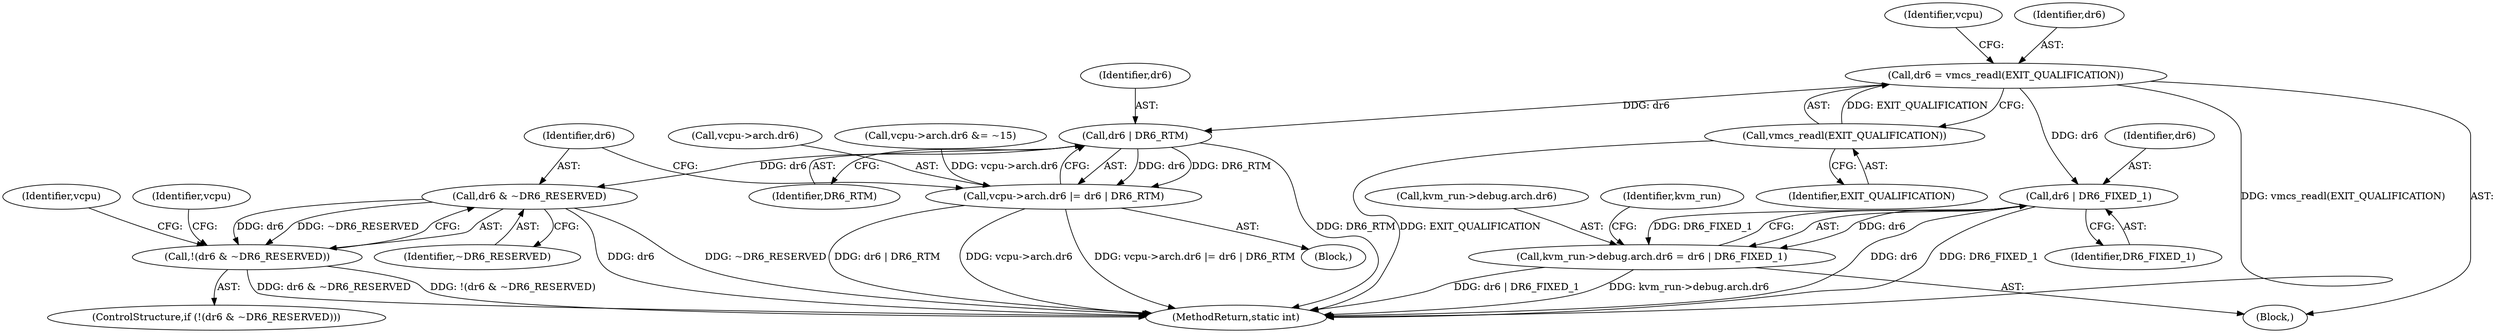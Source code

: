 digraph "0_linux_ef85b67385436ddc1998f45f1d6a210f935b3388@API" {
"1000326" [label="(Call,dr6 = vmcs_readl(EXIT_QUALIFICATION))"];
"1000328" [label="(Call,vmcs_readl(EXIT_QUALIFICATION))"];
"1000353" [label="(Call,dr6 | DR6_RTM)"];
"1000347" [label="(Call,vcpu->arch.dr6 |= dr6 | DR6_RTM)"];
"1000358" [label="(Call,dr6 & ~DR6_RESERVED)"];
"1000357" [label="(Call,!(dr6 & ~DR6_RESERVED))"];
"1000376" [label="(Call,dr6 | DR6_FIXED_1)"];
"1000368" [label="(Call,kvm_run->debug.arch.dr6 = dr6 | DR6_FIXED_1)"];
"1000383" [label="(Identifier,kvm_run)"];
"1000340" [label="(Call,vcpu->arch.dr6 &= ~15)"];
"1000354" [label="(Identifier,dr6)"];
"1000360" [label="(Identifier,~DR6_RESERVED)"];
"1000329" [label="(Identifier,EXIT_QUALIFICATION)"];
"1000317" [label="(Block,)"];
"1000326" [label="(Call,dr6 = vmcs_readl(EXIT_QUALIFICATION))"];
"1000358" [label="(Call,dr6 & ~DR6_RESERVED)"];
"1000359" [label="(Identifier,dr6)"];
"1000357" [label="(Call,!(dr6 & ~DR6_RESERVED))"];
"1000334" [label="(Identifier,vcpu)"];
"1000378" [label="(Identifier,DR6_FIXED_1)"];
"1000356" [label="(ControlStructure,if (!(dr6 & ~DR6_RESERVED)))"];
"1000376" [label="(Call,dr6 | DR6_FIXED_1)"];
"1000353" [label="(Call,dr6 | DR6_RTM)"];
"1000454" [label="(MethodReturn,static int)"];
"1000355" [label="(Identifier,DR6_RTM)"];
"1000369" [label="(Call,kvm_run->debug.arch.dr6)"];
"1000377" [label="(Identifier,dr6)"];
"1000347" [label="(Call,vcpu->arch.dr6 |= dr6 | DR6_RTM)"];
"1000368" [label="(Call,kvm_run->debug.arch.dr6 = dr6 | DR6_FIXED_1)"];
"1000348" [label="(Call,vcpu->arch.dr6)"];
"1000328" [label="(Call,vmcs_readl(EXIT_QUALIFICATION))"];
"1000339" [label="(Block,)"];
"1000327" [label="(Identifier,dr6)"];
"1000362" [label="(Identifier,vcpu)"];
"1000364" [label="(Identifier,vcpu)"];
"1000326" -> "1000317"  [label="AST: "];
"1000326" -> "1000328"  [label="CFG: "];
"1000327" -> "1000326"  [label="AST: "];
"1000328" -> "1000326"  [label="AST: "];
"1000334" -> "1000326"  [label="CFG: "];
"1000326" -> "1000454"  [label="DDG: vmcs_readl(EXIT_QUALIFICATION)"];
"1000328" -> "1000326"  [label="DDG: EXIT_QUALIFICATION"];
"1000326" -> "1000353"  [label="DDG: dr6"];
"1000326" -> "1000376"  [label="DDG: dr6"];
"1000328" -> "1000329"  [label="CFG: "];
"1000329" -> "1000328"  [label="AST: "];
"1000328" -> "1000454"  [label="DDG: EXIT_QUALIFICATION"];
"1000353" -> "1000347"  [label="AST: "];
"1000353" -> "1000355"  [label="CFG: "];
"1000354" -> "1000353"  [label="AST: "];
"1000355" -> "1000353"  [label="AST: "];
"1000347" -> "1000353"  [label="CFG: "];
"1000353" -> "1000454"  [label="DDG: DR6_RTM"];
"1000353" -> "1000347"  [label="DDG: dr6"];
"1000353" -> "1000347"  [label="DDG: DR6_RTM"];
"1000353" -> "1000358"  [label="DDG: dr6"];
"1000347" -> "1000339"  [label="AST: "];
"1000348" -> "1000347"  [label="AST: "];
"1000359" -> "1000347"  [label="CFG: "];
"1000347" -> "1000454"  [label="DDG: dr6 | DR6_RTM"];
"1000347" -> "1000454"  [label="DDG: vcpu->arch.dr6"];
"1000347" -> "1000454"  [label="DDG: vcpu->arch.dr6 |= dr6 | DR6_RTM"];
"1000340" -> "1000347"  [label="DDG: vcpu->arch.dr6"];
"1000358" -> "1000357"  [label="AST: "];
"1000358" -> "1000360"  [label="CFG: "];
"1000359" -> "1000358"  [label="AST: "];
"1000360" -> "1000358"  [label="AST: "];
"1000357" -> "1000358"  [label="CFG: "];
"1000358" -> "1000454"  [label="DDG: ~DR6_RESERVED"];
"1000358" -> "1000454"  [label="DDG: dr6"];
"1000358" -> "1000357"  [label="DDG: dr6"];
"1000358" -> "1000357"  [label="DDG: ~DR6_RESERVED"];
"1000357" -> "1000356"  [label="AST: "];
"1000362" -> "1000357"  [label="CFG: "];
"1000364" -> "1000357"  [label="CFG: "];
"1000357" -> "1000454"  [label="DDG: !(dr6 & ~DR6_RESERVED)"];
"1000357" -> "1000454"  [label="DDG: dr6 & ~DR6_RESERVED"];
"1000376" -> "1000368"  [label="AST: "];
"1000376" -> "1000378"  [label="CFG: "];
"1000377" -> "1000376"  [label="AST: "];
"1000378" -> "1000376"  [label="AST: "];
"1000368" -> "1000376"  [label="CFG: "];
"1000376" -> "1000454"  [label="DDG: dr6"];
"1000376" -> "1000454"  [label="DDG: DR6_FIXED_1"];
"1000376" -> "1000368"  [label="DDG: dr6"];
"1000376" -> "1000368"  [label="DDG: DR6_FIXED_1"];
"1000368" -> "1000317"  [label="AST: "];
"1000369" -> "1000368"  [label="AST: "];
"1000383" -> "1000368"  [label="CFG: "];
"1000368" -> "1000454"  [label="DDG: kvm_run->debug.arch.dr6"];
"1000368" -> "1000454"  [label="DDG: dr6 | DR6_FIXED_1"];
}
